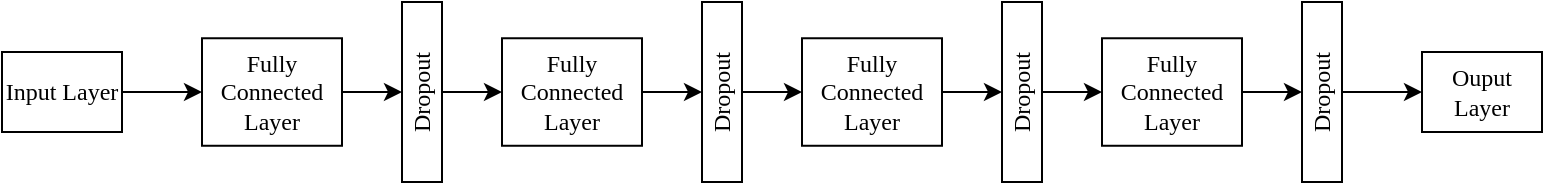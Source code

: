 <mxfile version="21.2.1" type="github">
  <diagram name="Page-1" id="Y1ODvB7LsvBGm2zDx-UC">
    <mxGraphModel dx="934" dy="501" grid="0" gridSize="10" guides="1" tooltips="1" connect="1" arrows="1" fold="1" page="1" pageScale="1" pageWidth="850" pageHeight="1100" math="0" shadow="0">
      <root>
        <mxCell id="0" />
        <mxCell id="1" parent="0" />
        <mxCell id="pXgL8dPc-2ocBHSiSrJZ-89" value="" style="edgeStyle=orthogonalEdgeStyle;rounded=0;orthogonalLoop=1;jettySize=auto;html=1;fontFamily=Times New Roman;" edge="1" parent="1" source="pXgL8dPc-2ocBHSiSrJZ-59">
          <mxGeometry relative="1" as="geometry">
            <mxPoint x="140" y="500" as="targetPoint" />
          </mxGeometry>
        </mxCell>
        <mxCell id="pXgL8dPc-2ocBHSiSrJZ-59" value="Input Layer" style="rounded=0;whiteSpace=wrap;html=1;fontFamily=Times New Roman;" vertex="1" parent="1">
          <mxGeometry x="40" y="480" width="60" height="40" as="geometry" />
        </mxCell>
        <mxCell id="pXgL8dPc-2ocBHSiSrJZ-101" style="edgeStyle=orthogonalEdgeStyle;rounded=0;orthogonalLoop=1;jettySize=auto;html=1;exitX=1;exitY=0.5;exitDx=0;exitDy=0;entryX=0;entryY=0.5;entryDx=0;entryDy=0;fontFamily=Times New Roman;" edge="1" parent="1" target="pXgL8dPc-2ocBHSiSrJZ-65">
          <mxGeometry relative="1" as="geometry">
            <mxPoint x="210" y="500" as="sourcePoint" />
          </mxGeometry>
        </mxCell>
        <mxCell id="pXgL8dPc-2ocBHSiSrJZ-102" style="edgeStyle=orthogonalEdgeStyle;rounded=0;orthogonalLoop=1;jettySize=auto;html=1;exitX=1;exitY=0.5;exitDx=0;exitDy=0;entryX=0;entryY=0.5;entryDx=0;entryDy=0;fontFamily=Times New Roman;" edge="1" parent="1" source="pXgL8dPc-2ocBHSiSrJZ-65" target="pXgL8dPc-2ocBHSiSrJZ-77">
          <mxGeometry relative="1" as="geometry" />
        </mxCell>
        <mxCell id="pXgL8dPc-2ocBHSiSrJZ-65" value="" style="rounded=0;whiteSpace=wrap;html=1;fontFamily=Times New Roman;" vertex="1" parent="1">
          <mxGeometry x="240" y="455" width="20" height="90" as="geometry" />
        </mxCell>
        <mxCell id="pXgL8dPc-2ocBHSiSrJZ-70" value="Dropout" style="text;html=1;strokeColor=none;fillColor=none;align=center;verticalAlign=middle;whiteSpace=wrap;rounded=0;rotation=270;fontFamily=Times New Roman;" vertex="1" parent="1">
          <mxGeometry x="220" y="485" width="60" height="30" as="geometry" />
        </mxCell>
        <mxCell id="pXgL8dPc-2ocBHSiSrJZ-103" style="edgeStyle=orthogonalEdgeStyle;rounded=0;orthogonalLoop=1;jettySize=auto;html=1;exitX=1;exitY=0.5;exitDx=0;exitDy=0;entryX=0;entryY=0.5;entryDx=0;entryDy=0;fontFamily=Times New Roman;" edge="1" parent="1" source="pXgL8dPc-2ocBHSiSrJZ-77" target="pXgL8dPc-2ocBHSiSrJZ-81">
          <mxGeometry relative="1" as="geometry" />
        </mxCell>
        <mxCell id="pXgL8dPc-2ocBHSiSrJZ-77" value="Fully Connected Layer" style="rounded=0;whiteSpace=wrap;html=1;fontFamily=Times New Roman;" vertex="1" parent="1">
          <mxGeometry x="290" y="473.13" width="70" height="53.75" as="geometry" />
        </mxCell>
        <mxCell id="pXgL8dPc-2ocBHSiSrJZ-105" value="" style="edgeStyle=orthogonalEdgeStyle;rounded=0;orthogonalLoop=1;jettySize=auto;html=1;fontFamily=Times New Roman;" edge="1" parent="1" source="pXgL8dPc-2ocBHSiSrJZ-79" target="pXgL8dPc-2ocBHSiSrJZ-82">
          <mxGeometry relative="1" as="geometry" />
        </mxCell>
        <mxCell id="pXgL8dPc-2ocBHSiSrJZ-79" value="Fully Connected Layer" style="rounded=0;whiteSpace=wrap;html=1;fontFamily=Times New Roman;" vertex="1" parent="1">
          <mxGeometry x="440" y="473.13" width="70" height="53.75" as="geometry" />
        </mxCell>
        <mxCell id="pXgL8dPc-2ocBHSiSrJZ-107" value="" style="edgeStyle=orthogonalEdgeStyle;rounded=0;orthogonalLoop=1;jettySize=auto;html=1;fontFamily=Times New Roman;" edge="1" parent="1" source="pXgL8dPc-2ocBHSiSrJZ-80" target="pXgL8dPc-2ocBHSiSrJZ-83">
          <mxGeometry relative="1" as="geometry" />
        </mxCell>
        <mxCell id="pXgL8dPc-2ocBHSiSrJZ-80" value="Fully Connected Layer" style="rounded=0;whiteSpace=wrap;html=1;fontFamily=Times New Roman;" vertex="1" parent="1">
          <mxGeometry x="590" y="473.13" width="70" height="53.75" as="geometry" />
        </mxCell>
        <mxCell id="pXgL8dPc-2ocBHSiSrJZ-104" style="edgeStyle=orthogonalEdgeStyle;rounded=0;orthogonalLoop=1;jettySize=auto;html=1;exitX=1;exitY=0.5;exitDx=0;exitDy=0;entryX=0;entryY=0.5;entryDx=0;entryDy=0;fontFamily=Times New Roman;" edge="1" parent="1" source="pXgL8dPc-2ocBHSiSrJZ-81" target="pXgL8dPc-2ocBHSiSrJZ-79">
          <mxGeometry relative="1" as="geometry" />
        </mxCell>
        <mxCell id="pXgL8dPc-2ocBHSiSrJZ-81" value="" style="rounded=0;whiteSpace=wrap;html=1;fontFamily=Times New Roman;" vertex="1" parent="1">
          <mxGeometry x="390" y="455" width="20" height="90" as="geometry" />
        </mxCell>
        <mxCell id="pXgL8dPc-2ocBHSiSrJZ-106" value="" style="edgeStyle=orthogonalEdgeStyle;rounded=0;orthogonalLoop=1;jettySize=auto;html=1;fontFamily=Times New Roman;" edge="1" parent="1" source="pXgL8dPc-2ocBHSiSrJZ-82" target="pXgL8dPc-2ocBHSiSrJZ-80">
          <mxGeometry relative="1" as="geometry" />
        </mxCell>
        <mxCell id="pXgL8dPc-2ocBHSiSrJZ-82" value="" style="rounded=0;whiteSpace=wrap;html=1;fontFamily=Times New Roman;" vertex="1" parent="1">
          <mxGeometry x="540" y="455" width="20" height="90" as="geometry" />
        </mxCell>
        <mxCell id="pXgL8dPc-2ocBHSiSrJZ-110" value="" style="edgeStyle=orthogonalEdgeStyle;rounded=0;orthogonalLoop=1;jettySize=auto;html=1;fontFamily=Times New Roman;" edge="1" parent="1" source="pXgL8dPc-2ocBHSiSrJZ-83" target="pXgL8dPc-2ocBHSiSrJZ-108">
          <mxGeometry relative="1" as="geometry" />
        </mxCell>
        <mxCell id="pXgL8dPc-2ocBHSiSrJZ-83" value="" style="rounded=0;whiteSpace=wrap;html=1;fontFamily=Times New Roman;" vertex="1" parent="1">
          <mxGeometry x="690" y="455" width="20" height="90" as="geometry" />
        </mxCell>
        <mxCell id="pXgL8dPc-2ocBHSiSrJZ-86" value="Dropout" style="text;html=1;strokeColor=none;fillColor=none;align=center;verticalAlign=middle;whiteSpace=wrap;rounded=0;rotation=270;fontFamily=Times New Roman;" vertex="1" parent="1">
          <mxGeometry x="370" y="485" width="60" height="30" as="geometry" />
        </mxCell>
        <mxCell id="pXgL8dPc-2ocBHSiSrJZ-87" value="Dropout" style="text;html=1;strokeColor=none;fillColor=none;align=center;verticalAlign=middle;whiteSpace=wrap;rounded=0;rotation=270;fontFamily=Times New Roman;" vertex="1" parent="1">
          <mxGeometry x="520" y="485" width="60" height="30" as="geometry" />
        </mxCell>
        <mxCell id="pXgL8dPc-2ocBHSiSrJZ-88" value="Dropout" style="text;html=1;strokeColor=none;fillColor=none;align=center;verticalAlign=middle;whiteSpace=wrap;rounded=0;rotation=270;fontFamily=Times New Roman;" vertex="1" parent="1">
          <mxGeometry x="670" y="485" width="60" height="30" as="geometry" />
        </mxCell>
        <mxCell id="pXgL8dPc-2ocBHSiSrJZ-108" value="Ouput Layer" style="rounded=0;whiteSpace=wrap;html=1;fontFamily=Times New Roman;" vertex="1" parent="1">
          <mxGeometry x="750" y="480" width="60" height="40" as="geometry" />
        </mxCell>
        <mxCell id="pXgL8dPc-2ocBHSiSrJZ-111" value="Fully Connected Layer" style="rounded=0;whiteSpace=wrap;html=1;fontFamily=Times New Roman;" vertex="1" parent="1">
          <mxGeometry x="140" y="473.13" width="70" height="53.75" as="geometry" />
        </mxCell>
      </root>
    </mxGraphModel>
  </diagram>
</mxfile>

